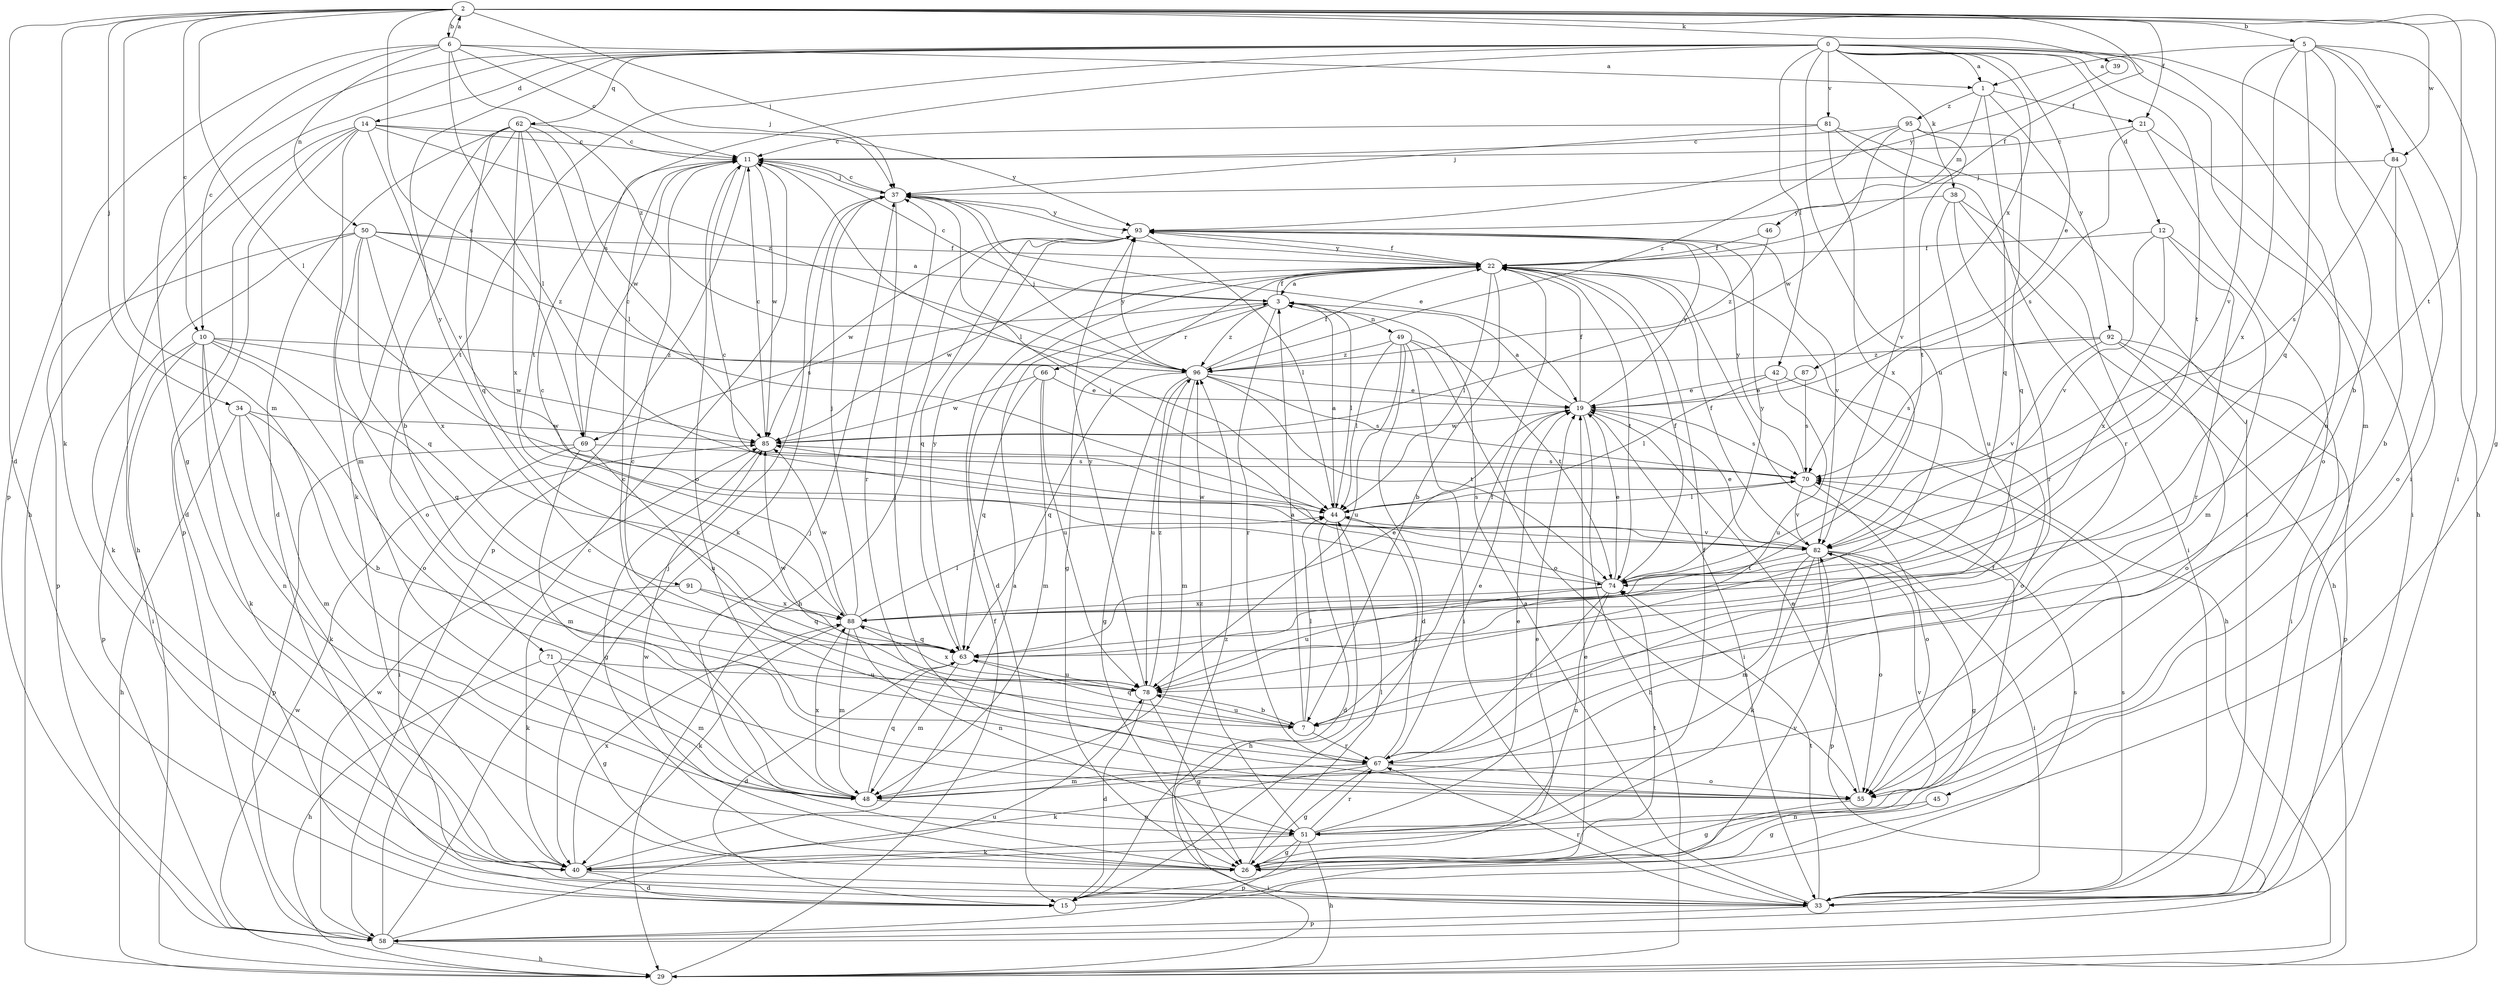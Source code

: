 strict digraph  {
0;
1;
2;
3;
5;
6;
7;
10;
11;
12;
14;
15;
19;
21;
22;
26;
29;
33;
34;
37;
38;
39;
40;
42;
44;
45;
46;
48;
49;
50;
51;
55;
58;
62;
63;
66;
67;
69;
70;
71;
74;
78;
81;
82;
84;
85;
87;
88;
91;
92;
93;
95;
96;
0 -> 1  [label=a];
0 -> 10  [label=c];
0 -> 12  [label=d];
0 -> 14  [label=d];
0 -> 19  [label=e];
0 -> 29  [label=h];
0 -> 33  [label=i];
0 -> 38  [label=k];
0 -> 42  [label=l];
0 -> 45  [label=m];
0 -> 55  [label=o];
0 -> 62  [label=q];
0 -> 69  [label=s];
0 -> 71  [label=t];
0 -> 74  [label=t];
0 -> 78  [label=u];
0 -> 81  [label=v];
0 -> 87  [label=x];
0 -> 91  [label=y];
1 -> 21  [label=f];
1 -> 46  [label=m];
1 -> 63  [label=q];
1 -> 92  [label=y];
1 -> 95  [label=z];
2 -> 5  [label=b];
2 -> 6  [label=b];
2 -> 10  [label=c];
2 -> 15  [label=d];
2 -> 21  [label=f];
2 -> 22  [label=f];
2 -> 26  [label=g];
2 -> 34  [label=j];
2 -> 37  [label=j];
2 -> 39  [label=k];
2 -> 40  [label=k];
2 -> 44  [label=l];
2 -> 48  [label=m];
2 -> 69  [label=s];
2 -> 74  [label=t];
2 -> 84  [label=w];
3 -> 11  [label=c];
3 -> 22  [label=f];
3 -> 44  [label=l];
3 -> 49  [label=n];
3 -> 66  [label=r];
3 -> 67  [label=r];
3 -> 69  [label=s];
3 -> 96  [label=z];
5 -> 1  [label=a];
5 -> 7  [label=b];
5 -> 29  [label=h];
5 -> 33  [label=i];
5 -> 63  [label=q];
5 -> 82  [label=v];
5 -> 84  [label=w];
5 -> 88  [label=x];
6 -> 1  [label=a];
6 -> 2  [label=a];
6 -> 11  [label=c];
6 -> 26  [label=g];
6 -> 37  [label=j];
6 -> 44  [label=l];
6 -> 50  [label=n];
6 -> 58  [label=p];
6 -> 96  [label=z];
7 -> 3  [label=a];
7 -> 22  [label=f];
7 -> 44  [label=l];
7 -> 63  [label=q];
7 -> 67  [label=r];
7 -> 78  [label=u];
10 -> 33  [label=i];
10 -> 40  [label=k];
10 -> 51  [label=n];
10 -> 55  [label=o];
10 -> 58  [label=p];
10 -> 63  [label=q];
10 -> 85  [label=w];
10 -> 96  [label=z];
11 -> 37  [label=j];
11 -> 44  [label=l];
11 -> 55  [label=o];
11 -> 58  [label=p];
11 -> 85  [label=w];
12 -> 22  [label=f];
12 -> 48  [label=m];
12 -> 67  [label=r];
12 -> 82  [label=v];
12 -> 88  [label=x];
14 -> 11  [label=c];
14 -> 15  [label=d];
14 -> 29  [label=h];
14 -> 40  [label=k];
14 -> 58  [label=p];
14 -> 82  [label=v];
14 -> 93  [label=y];
14 -> 96  [label=z];
15 -> 19  [label=e];
15 -> 70  [label=s];
15 -> 82  [label=v];
19 -> 3  [label=a];
19 -> 22  [label=f];
19 -> 29  [label=h];
19 -> 33  [label=i];
19 -> 70  [label=s];
19 -> 85  [label=w];
19 -> 93  [label=y];
21 -> 11  [label=c];
21 -> 33  [label=i];
21 -> 55  [label=o];
21 -> 70  [label=s];
22 -> 3  [label=a];
22 -> 7  [label=b];
22 -> 15  [label=d];
22 -> 26  [label=g];
22 -> 29  [label=h];
22 -> 37  [label=j];
22 -> 44  [label=l];
22 -> 74  [label=t];
22 -> 85  [label=w];
22 -> 93  [label=y];
26 -> 19  [label=e];
26 -> 22  [label=f];
26 -> 37  [label=j];
26 -> 44  [label=l];
26 -> 74  [label=t];
26 -> 85  [label=w];
29 -> 22  [label=f];
29 -> 85  [label=w];
33 -> 3  [label=a];
33 -> 58  [label=p];
33 -> 67  [label=r];
33 -> 70  [label=s];
33 -> 74  [label=t];
33 -> 96  [label=z];
34 -> 7  [label=b];
34 -> 29  [label=h];
34 -> 40  [label=k];
34 -> 48  [label=m];
34 -> 85  [label=w];
37 -> 11  [label=c];
37 -> 19  [label=e];
37 -> 40  [label=k];
37 -> 67  [label=r];
37 -> 93  [label=y];
38 -> 29  [label=h];
38 -> 33  [label=i];
38 -> 67  [label=r];
38 -> 78  [label=u];
38 -> 93  [label=y];
39 -> 93  [label=y];
40 -> 3  [label=a];
40 -> 15  [label=d];
40 -> 33  [label=i];
40 -> 88  [label=x];
42 -> 19  [label=e];
42 -> 44  [label=l];
42 -> 55  [label=o];
42 -> 78  [label=u];
44 -> 3  [label=a];
44 -> 15  [label=d];
44 -> 29  [label=h];
44 -> 70  [label=s];
44 -> 82  [label=v];
45 -> 26  [label=g];
45 -> 51  [label=n];
46 -> 22  [label=f];
46 -> 96  [label=z];
48 -> 11  [label=c];
48 -> 51  [label=n];
48 -> 63  [label=q];
48 -> 88  [label=x];
49 -> 15  [label=d];
49 -> 33  [label=i];
49 -> 44  [label=l];
49 -> 55  [label=o];
49 -> 74  [label=t];
49 -> 78  [label=u];
49 -> 96  [label=z];
50 -> 3  [label=a];
50 -> 22  [label=f];
50 -> 40  [label=k];
50 -> 55  [label=o];
50 -> 58  [label=p];
50 -> 63  [label=q];
50 -> 88  [label=x];
50 -> 96  [label=z];
51 -> 19  [label=e];
51 -> 22  [label=f];
51 -> 26  [label=g];
51 -> 29  [label=h];
51 -> 40  [label=k];
51 -> 58  [label=p];
51 -> 67  [label=r];
51 -> 82  [label=v];
51 -> 96  [label=z];
55 -> 19  [label=e];
55 -> 26  [label=g];
55 -> 37  [label=j];
58 -> 11  [label=c];
58 -> 29  [label=h];
58 -> 37  [label=j];
58 -> 78  [label=u];
58 -> 85  [label=w];
62 -> 7  [label=b];
62 -> 11  [label=c];
62 -> 15  [label=d];
62 -> 44  [label=l];
62 -> 48  [label=m];
62 -> 63  [label=q];
62 -> 74  [label=t];
62 -> 85  [label=w];
62 -> 88  [label=x];
63 -> 15  [label=d];
63 -> 19  [label=e];
63 -> 48  [label=m];
63 -> 78  [label=u];
63 -> 93  [label=y];
66 -> 19  [label=e];
66 -> 48  [label=m];
66 -> 63  [label=q];
66 -> 78  [label=u];
66 -> 85  [label=w];
67 -> 11  [label=c];
67 -> 19  [label=e];
67 -> 26  [label=g];
67 -> 40  [label=k];
67 -> 44  [label=l];
67 -> 48  [label=m];
67 -> 55  [label=o];
69 -> 11  [label=c];
69 -> 33  [label=i];
69 -> 48  [label=m];
69 -> 58  [label=p];
69 -> 70  [label=s];
69 -> 78  [label=u];
70 -> 44  [label=l];
70 -> 55  [label=o];
70 -> 82  [label=v];
70 -> 93  [label=y];
71 -> 26  [label=g];
71 -> 29  [label=h];
71 -> 48  [label=m];
71 -> 78  [label=u];
74 -> 19  [label=e];
74 -> 22  [label=f];
74 -> 37  [label=j];
74 -> 51  [label=n];
74 -> 67  [label=r];
74 -> 78  [label=u];
74 -> 88  [label=x];
74 -> 93  [label=y];
78 -> 7  [label=b];
78 -> 15  [label=d];
78 -> 26  [label=g];
78 -> 85  [label=w];
78 -> 88  [label=x];
78 -> 93  [label=y];
78 -> 96  [label=z];
81 -> 11  [label=c];
81 -> 33  [label=i];
81 -> 37  [label=j];
81 -> 67  [label=r];
81 -> 88  [label=x];
82 -> 11  [label=c];
82 -> 19  [label=e];
82 -> 22  [label=f];
82 -> 26  [label=g];
82 -> 33  [label=i];
82 -> 40  [label=k];
82 -> 48  [label=m];
82 -> 55  [label=o];
82 -> 58  [label=p];
82 -> 74  [label=t];
82 -> 85  [label=w];
84 -> 7  [label=b];
84 -> 37  [label=j];
84 -> 55  [label=o];
84 -> 70  [label=s];
85 -> 11  [label=c];
85 -> 26  [label=g];
85 -> 70  [label=s];
87 -> 19  [label=e];
87 -> 70  [label=s];
88 -> 11  [label=c];
88 -> 37  [label=j];
88 -> 40  [label=k];
88 -> 44  [label=l];
88 -> 48  [label=m];
88 -> 51  [label=n];
88 -> 63  [label=q];
88 -> 85  [label=w];
91 -> 40  [label=k];
91 -> 63  [label=q];
91 -> 88  [label=x];
92 -> 33  [label=i];
92 -> 55  [label=o];
92 -> 58  [label=p];
92 -> 70  [label=s];
92 -> 82  [label=v];
92 -> 96  [label=z];
93 -> 22  [label=f];
93 -> 29  [label=h];
93 -> 44  [label=l];
93 -> 63  [label=q];
93 -> 82  [label=v];
93 -> 85  [label=w];
95 -> 11  [label=c];
95 -> 63  [label=q];
95 -> 74  [label=t];
95 -> 82  [label=v];
95 -> 85  [label=w];
95 -> 96  [label=z];
96 -> 19  [label=e];
96 -> 22  [label=f];
96 -> 26  [label=g];
96 -> 37  [label=j];
96 -> 48  [label=m];
96 -> 63  [label=q];
96 -> 70  [label=s];
96 -> 74  [label=t];
96 -> 78  [label=u];
96 -> 93  [label=y];
}
